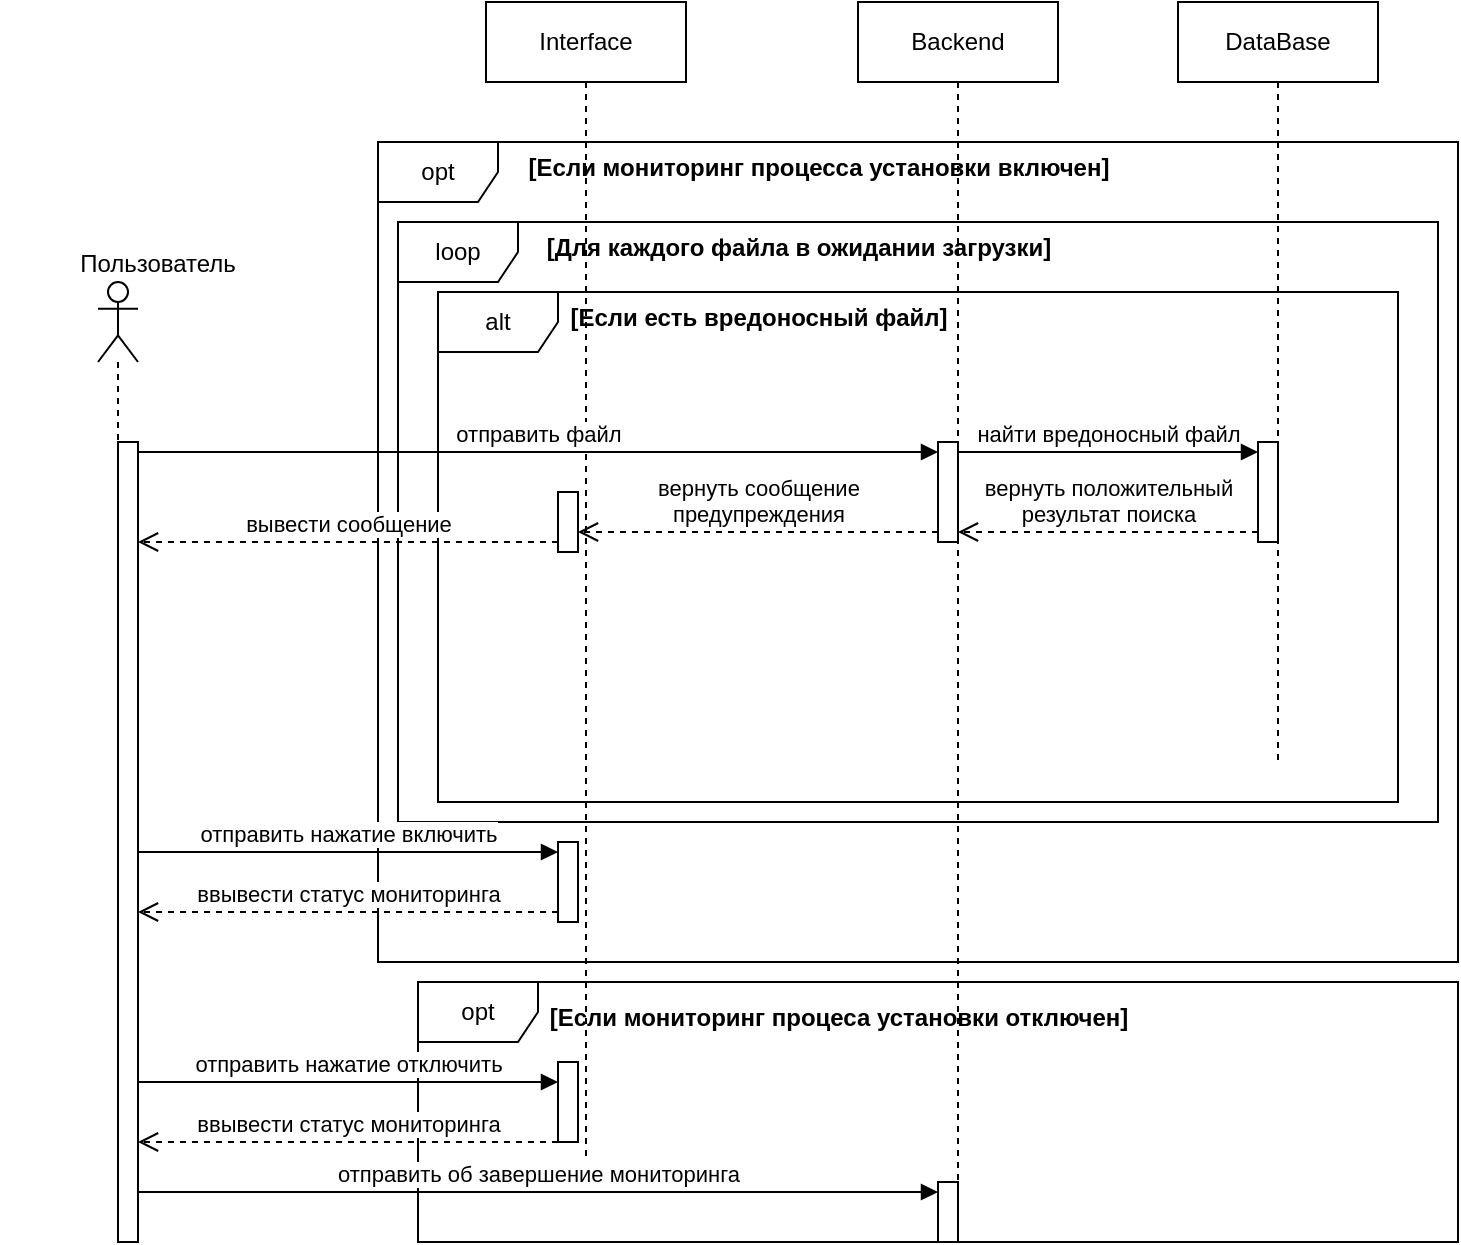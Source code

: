 <mxfile version="22.1.18" type="github">
  <diagram name="Страница — 1" id="Yas79YYcIOlXWcg4hY2i">
    <mxGraphModel dx="954" dy="483" grid="1" gridSize="10" guides="1" tooltips="1" connect="1" arrows="1" fold="1" page="1" pageScale="1" pageWidth="827" pageHeight="1169" math="0" shadow="0">
      <root>
        <mxCell id="0" />
        <mxCell id="1" parent="0" />
        <mxCell id="YEX3lKysdYTvl740qVUS-1" value="&lt;blockquote style=&quot;margin: 0 0 0 40px; border: none; padding: 0px;&quot;&gt;&lt;div style=&quot;text-align: justify;&quot;&gt;&lt;span style=&quot;background-color: initial;&quot;&gt;Пользователь&lt;/span&gt;&lt;/div&gt;&lt;/blockquote&gt;" style="shape=umlLifeline;perimeter=lifelinePerimeter;whiteSpace=wrap;html=1;container=1;dropTarget=0;collapsible=0;recursiveResize=0;outlineConnect=0;portConstraint=eastwest;newEdgeStyle={&quot;curved&quot;:0,&quot;rounded&quot;:0};participant=umlActor;align=center;labelPosition=center;verticalLabelPosition=top;verticalAlign=bottom;" vertex="1" parent="1">
          <mxGeometry x="120" y="230" width="20" height="480" as="geometry" />
        </mxCell>
        <mxCell id="YEX3lKysdYTvl740qVUS-2" value="" style="html=1;points=[[0,0,0,0,5],[0,1,0,0,-5],[1,0,0,0,5],[1,1,0,0,-5]];perimeter=orthogonalPerimeter;outlineConnect=0;targetShapes=umlLifeline;portConstraint=eastwest;newEdgeStyle={&quot;curved&quot;:0,&quot;rounded&quot;:0};" vertex="1" parent="YEX3lKysdYTvl740qVUS-1">
          <mxGeometry x="10" y="80" width="10" height="400" as="geometry" />
        </mxCell>
        <mxCell id="YEX3lKysdYTvl740qVUS-9" value="opt" style="shape=umlFrame;whiteSpace=wrap;html=1;pointerEvents=0;" vertex="1" parent="1">
          <mxGeometry x="260" y="160" width="540" height="410" as="geometry" />
        </mxCell>
        <mxCell id="YEX3lKysdYTvl740qVUS-12" value="Interface" style="shape=umlLifeline;perimeter=lifelinePerimeter;whiteSpace=wrap;html=1;container=1;dropTarget=0;collapsible=0;recursiveResize=0;outlineConnect=0;portConstraint=eastwest;newEdgeStyle={&quot;curved&quot;:0,&quot;rounded&quot;:0};" vertex="1" parent="1">
          <mxGeometry x="314" y="90" width="100" height="580" as="geometry" />
        </mxCell>
        <mxCell id="YEX3lKysdYTvl740qVUS-13" value="Backend" style="shape=umlLifeline;perimeter=lifelinePerimeter;whiteSpace=wrap;html=1;container=1;dropTarget=0;collapsible=0;recursiveResize=0;outlineConnect=0;portConstraint=eastwest;newEdgeStyle={&quot;curved&quot;:0,&quot;rounded&quot;:0};" vertex="1" parent="1">
          <mxGeometry x="500" y="90" width="100" height="620" as="geometry" />
        </mxCell>
        <mxCell id="YEX3lKysdYTvl740qVUS-15" value="" style="html=1;points=[[0,0,0,0,5],[0,1,0,0,-5],[1,0,0,0,5],[1,1,0,0,-5]];perimeter=orthogonalPerimeter;outlineConnect=0;targetShapes=umlLifeline;portConstraint=eastwest;newEdgeStyle={&quot;curved&quot;:0,&quot;rounded&quot;:0};" vertex="1" parent="YEX3lKysdYTvl740qVUS-13">
          <mxGeometry x="40" y="220" width="10" height="50" as="geometry" />
        </mxCell>
        <mxCell id="YEX3lKysdYTvl740qVUS-39" value="" style="html=1;points=[[0,0,0,0,5],[0,1,0,0,-5],[1,0,0,0,5],[1,1,0,0,-5]];perimeter=orthogonalPerimeter;outlineConnect=0;targetShapes=umlLifeline;portConstraint=eastwest;newEdgeStyle={&quot;curved&quot;:0,&quot;rounded&quot;:0};" vertex="1" parent="YEX3lKysdYTvl740qVUS-13">
          <mxGeometry x="40" y="590" width="10" height="30" as="geometry" />
        </mxCell>
        <mxCell id="YEX3lKysdYTvl740qVUS-14" value="DataBase" style="shape=umlLifeline;perimeter=lifelinePerimeter;whiteSpace=wrap;html=1;container=1;dropTarget=0;collapsible=0;recursiveResize=0;outlineConnect=0;portConstraint=eastwest;newEdgeStyle={&quot;curved&quot;:0,&quot;rounded&quot;:0};" vertex="1" parent="1">
          <mxGeometry x="660" y="90" width="100" height="380" as="geometry" />
        </mxCell>
        <mxCell id="YEX3lKysdYTvl740qVUS-23" value="" style="html=1;points=[[0,0,0,0,5],[0,1,0,0,-5],[1,0,0,0,5],[1,1,0,0,-5]];perimeter=orthogonalPerimeter;outlineConnect=0;targetShapes=umlLifeline;portConstraint=eastwest;newEdgeStyle={&quot;curved&quot;:0,&quot;rounded&quot;:0};" vertex="1" parent="YEX3lKysdYTvl740qVUS-14">
          <mxGeometry x="40" y="220" width="10" height="50" as="geometry" />
        </mxCell>
        <mxCell id="YEX3lKysdYTvl740qVUS-16" value="отправить файл" style="html=1;verticalAlign=bottom;endArrow=block;curved=0;rounded=0;entryX=0;entryY=0;entryDx=0;entryDy=5;" edge="1" target="YEX3lKysdYTvl740qVUS-15" parent="1" source="YEX3lKysdYTvl740qVUS-2">
          <mxGeometry relative="1" as="geometry">
            <mxPoint x="470" y="205" as="sourcePoint" />
          </mxGeometry>
        </mxCell>
        <mxCell id="YEX3lKysdYTvl740qVUS-18" value="[Если мониторинг процесса установки включен]" style="text;align=center;fontStyle=1;verticalAlign=middle;spacingLeft=3;spacingRight=3;strokeColor=none;rotatable=0;points=[[0,0.5],[1,0.5]];portConstraint=eastwest;html=1;" vertex="1" parent="1">
          <mxGeometry x="440" y="160" width="80" height="26" as="geometry" />
        </mxCell>
        <mxCell id="YEX3lKysdYTvl740qVUS-17" value="вернуть сообщение &lt;br&gt;предупреждения" style="html=1;verticalAlign=bottom;endArrow=open;dashed=1;endSize=8;curved=0;rounded=0;exitX=0;exitY=1;exitDx=0;exitDy=-5;" edge="1" source="YEX3lKysdYTvl740qVUS-15" parent="1" target="YEX3lKysdYTvl740qVUS-26">
          <mxGeometry relative="1" as="geometry">
            <mxPoint x="470" y="275" as="targetPoint" />
            <mxPoint as="offset" />
          </mxGeometry>
        </mxCell>
        <mxCell id="YEX3lKysdYTvl740qVUS-19" value="loop" style="shape=umlFrame;whiteSpace=wrap;html=1;pointerEvents=0;" vertex="1" parent="1">
          <mxGeometry x="270" y="200" width="520" height="300" as="geometry" />
        </mxCell>
        <mxCell id="YEX3lKysdYTvl740qVUS-20" value="alt" style="shape=umlFrame;whiteSpace=wrap;html=1;pointerEvents=0;" vertex="1" parent="1">
          <mxGeometry x="290" y="235" width="480" height="255" as="geometry" />
        </mxCell>
        <mxCell id="YEX3lKysdYTvl740qVUS-21" value="[Если есть вредоносный файл]" style="text;align=center;fontStyle=1;verticalAlign=middle;spacingLeft=3;spacingRight=3;strokeColor=none;rotatable=0;points=[[0,0.5],[1,0.5]];portConstraint=eastwest;html=1;" vertex="1" parent="1">
          <mxGeometry x="410" y="235" width="80" height="26" as="geometry" />
        </mxCell>
        <mxCell id="YEX3lKysdYTvl740qVUS-22" value="[Для каждого файла в ожидании загрузки]" style="text;align=center;fontStyle=1;verticalAlign=middle;spacingLeft=3;spacingRight=3;strokeColor=none;rotatable=0;points=[[0,0.5],[1,0.5]];portConstraint=eastwest;html=1;" vertex="1" parent="1">
          <mxGeometry x="430" y="200" width="80" height="26" as="geometry" />
        </mxCell>
        <mxCell id="YEX3lKysdYTvl740qVUS-24" value="найти вредоносный файл" style="html=1;verticalAlign=bottom;endArrow=block;curved=0;rounded=0;entryX=0;entryY=0;entryDx=0;entryDy=5;" edge="1" target="YEX3lKysdYTvl740qVUS-23" parent="1" source="YEX3lKysdYTvl740qVUS-13">
          <mxGeometry relative="1" as="geometry">
            <mxPoint x="630" y="285" as="sourcePoint" />
          </mxGeometry>
        </mxCell>
        <mxCell id="YEX3lKysdYTvl740qVUS-25" value="вернуть положительный &lt;br&gt;результат поиска" style="html=1;verticalAlign=bottom;endArrow=open;dashed=1;endSize=8;curved=0;rounded=0;exitX=0;exitY=1;exitDx=0;exitDy=-5;" edge="1" source="YEX3lKysdYTvl740qVUS-23" parent="1" target="YEX3lKysdYTvl740qVUS-13">
          <mxGeometry relative="1" as="geometry">
            <mxPoint x="630" y="355" as="targetPoint" />
          </mxGeometry>
        </mxCell>
        <mxCell id="YEX3lKysdYTvl740qVUS-26" value="" style="html=1;points=[[0,0,0,0,5],[0,1,0,0,-5],[1,0,0,0,5],[1,1,0,0,-5]];perimeter=orthogonalPerimeter;outlineConnect=0;targetShapes=umlLifeline;portConstraint=eastwest;newEdgeStyle={&quot;curved&quot;:0,&quot;rounded&quot;:0};" vertex="1" parent="1">
          <mxGeometry x="350" y="335" width="10" height="30" as="geometry" />
        </mxCell>
        <mxCell id="YEX3lKysdYTvl740qVUS-28" value="вывести сообщение" style="html=1;verticalAlign=bottom;endArrow=open;dashed=1;endSize=8;curved=0;rounded=0;exitX=0;exitY=1;exitDx=0;exitDy=-5;" edge="1" source="YEX3lKysdYTvl740qVUS-26" parent="1" target="YEX3lKysdYTvl740qVUS-2">
          <mxGeometry relative="1" as="geometry">
            <mxPoint x="300" y="395" as="targetPoint" />
          </mxGeometry>
        </mxCell>
        <mxCell id="YEX3lKysdYTvl740qVUS-32" value="отправить нажатие включить" style="edgeStyle=orthogonalEdgeStyle;rounded=0;orthogonalLoop=1;jettySize=auto;html=1;curved=0;exitX=0;exitY=0;exitDx=0;exitDy=5;exitPerimeter=0;endArrow=none;endFill=0;startArrow=block;startFill=1;verticalAlign=bottom;" edge="1" parent="1" source="YEX3lKysdYTvl740qVUS-29" target="YEX3lKysdYTvl740qVUS-2">
          <mxGeometry relative="1" as="geometry">
            <mxPoint x="150" y="400" as="targetPoint" />
            <Array as="points">
              <mxPoint x="270" y="515" />
              <mxPoint x="270" y="515" />
            </Array>
          </mxGeometry>
        </mxCell>
        <mxCell id="YEX3lKysdYTvl740qVUS-29" value="" style="html=1;points=[[0,0,0,0,5],[0,1,0,0,-5],[1,0,0,0,5],[1,1,0,0,-5]];perimeter=orthogonalPerimeter;outlineConnect=0;targetShapes=umlLifeline;portConstraint=eastwest;newEdgeStyle={&quot;curved&quot;:0,&quot;rounded&quot;:0};" vertex="1" parent="1">
          <mxGeometry x="350" y="510" width="10" height="40" as="geometry" />
        </mxCell>
        <mxCell id="YEX3lKysdYTvl740qVUS-31" value="ввывести статус мониторинга" style="html=1;verticalAlign=bottom;endArrow=open;dashed=1;endSize=8;curved=0;rounded=0;exitX=0;exitY=1;exitDx=0;exitDy=-5;" edge="1" parent="1">
          <mxGeometry relative="1" as="geometry">
            <mxPoint x="140" y="545" as="targetPoint" />
            <mxPoint x="350" y="545" as="sourcePoint" />
            <mxPoint as="offset" />
          </mxGeometry>
        </mxCell>
        <mxCell id="YEX3lKysdYTvl740qVUS-33" value="opt" style="shape=umlFrame;whiteSpace=wrap;html=1;pointerEvents=0;" vertex="1" parent="1">
          <mxGeometry x="280" y="580" width="520" height="130" as="geometry" />
        </mxCell>
        <mxCell id="YEX3lKysdYTvl740qVUS-34" value="" style="html=1;points=[[0,0,0,0,5],[0,1,0,0,-5],[1,0,0,0,5],[1,1,0,0,-5]];perimeter=orthogonalPerimeter;outlineConnect=0;targetShapes=umlLifeline;portConstraint=eastwest;newEdgeStyle={&quot;curved&quot;:0,&quot;rounded&quot;:0};" vertex="1" parent="1">
          <mxGeometry x="350" y="620" width="10" height="40" as="geometry" />
        </mxCell>
        <mxCell id="YEX3lKysdYTvl740qVUS-35" value="отправить нажатие отключить" style="edgeStyle=orthogonalEdgeStyle;rounded=0;orthogonalLoop=1;jettySize=auto;html=1;curved=0;exitX=0;exitY=0;exitDx=0;exitDy=5;exitPerimeter=0;endArrow=none;endFill=0;startArrow=block;startFill=1;verticalAlign=bottom;" edge="1" parent="1">
          <mxGeometry relative="1" as="geometry">
            <mxPoint x="140" y="630" as="targetPoint" />
            <mxPoint x="350" y="630" as="sourcePoint" />
            <Array as="points">
              <mxPoint x="270" y="630" />
              <mxPoint x="270" y="630" />
            </Array>
            <mxPoint as="offset" />
          </mxGeometry>
        </mxCell>
        <mxCell id="YEX3lKysdYTvl740qVUS-36" value="ввывести статус мониторинга" style="html=1;verticalAlign=bottom;endArrow=open;dashed=1;endSize=8;curved=0;rounded=0;exitX=0;exitY=1;exitDx=0;exitDy=-5;" edge="1" parent="1" target="YEX3lKysdYTvl740qVUS-2">
          <mxGeometry relative="1" as="geometry">
            <mxPoint x="180" y="660" as="targetPoint" />
            <mxPoint x="350" y="660" as="sourcePoint" />
            <mxPoint as="offset" />
          </mxGeometry>
        </mxCell>
        <mxCell id="YEX3lKysdYTvl740qVUS-38" value="[Если мониторинг процеса установки отключен]" style="text;align=center;fontStyle=1;verticalAlign=middle;spacingLeft=3;spacingRight=3;strokeColor=none;rotatable=0;points=[[0,0.5],[1,0.5]];portConstraint=eastwest;html=1;" vertex="1" parent="1">
          <mxGeometry x="450" y="585" width="80" height="26" as="geometry" />
        </mxCell>
        <mxCell id="YEX3lKysdYTvl740qVUS-40" value="отправить об завершение мониторинга" style="html=1;verticalAlign=bottom;endArrow=block;curved=0;rounded=0;entryX=0;entryY=0;entryDx=0;entryDy=5;" edge="1" target="YEX3lKysdYTvl740qVUS-39" parent="1" source="YEX3lKysdYTvl740qVUS-2">
          <mxGeometry relative="1" as="geometry">
            <mxPoint x="470" y="675" as="sourcePoint" />
            <mxPoint as="offset" />
          </mxGeometry>
        </mxCell>
      </root>
    </mxGraphModel>
  </diagram>
</mxfile>
